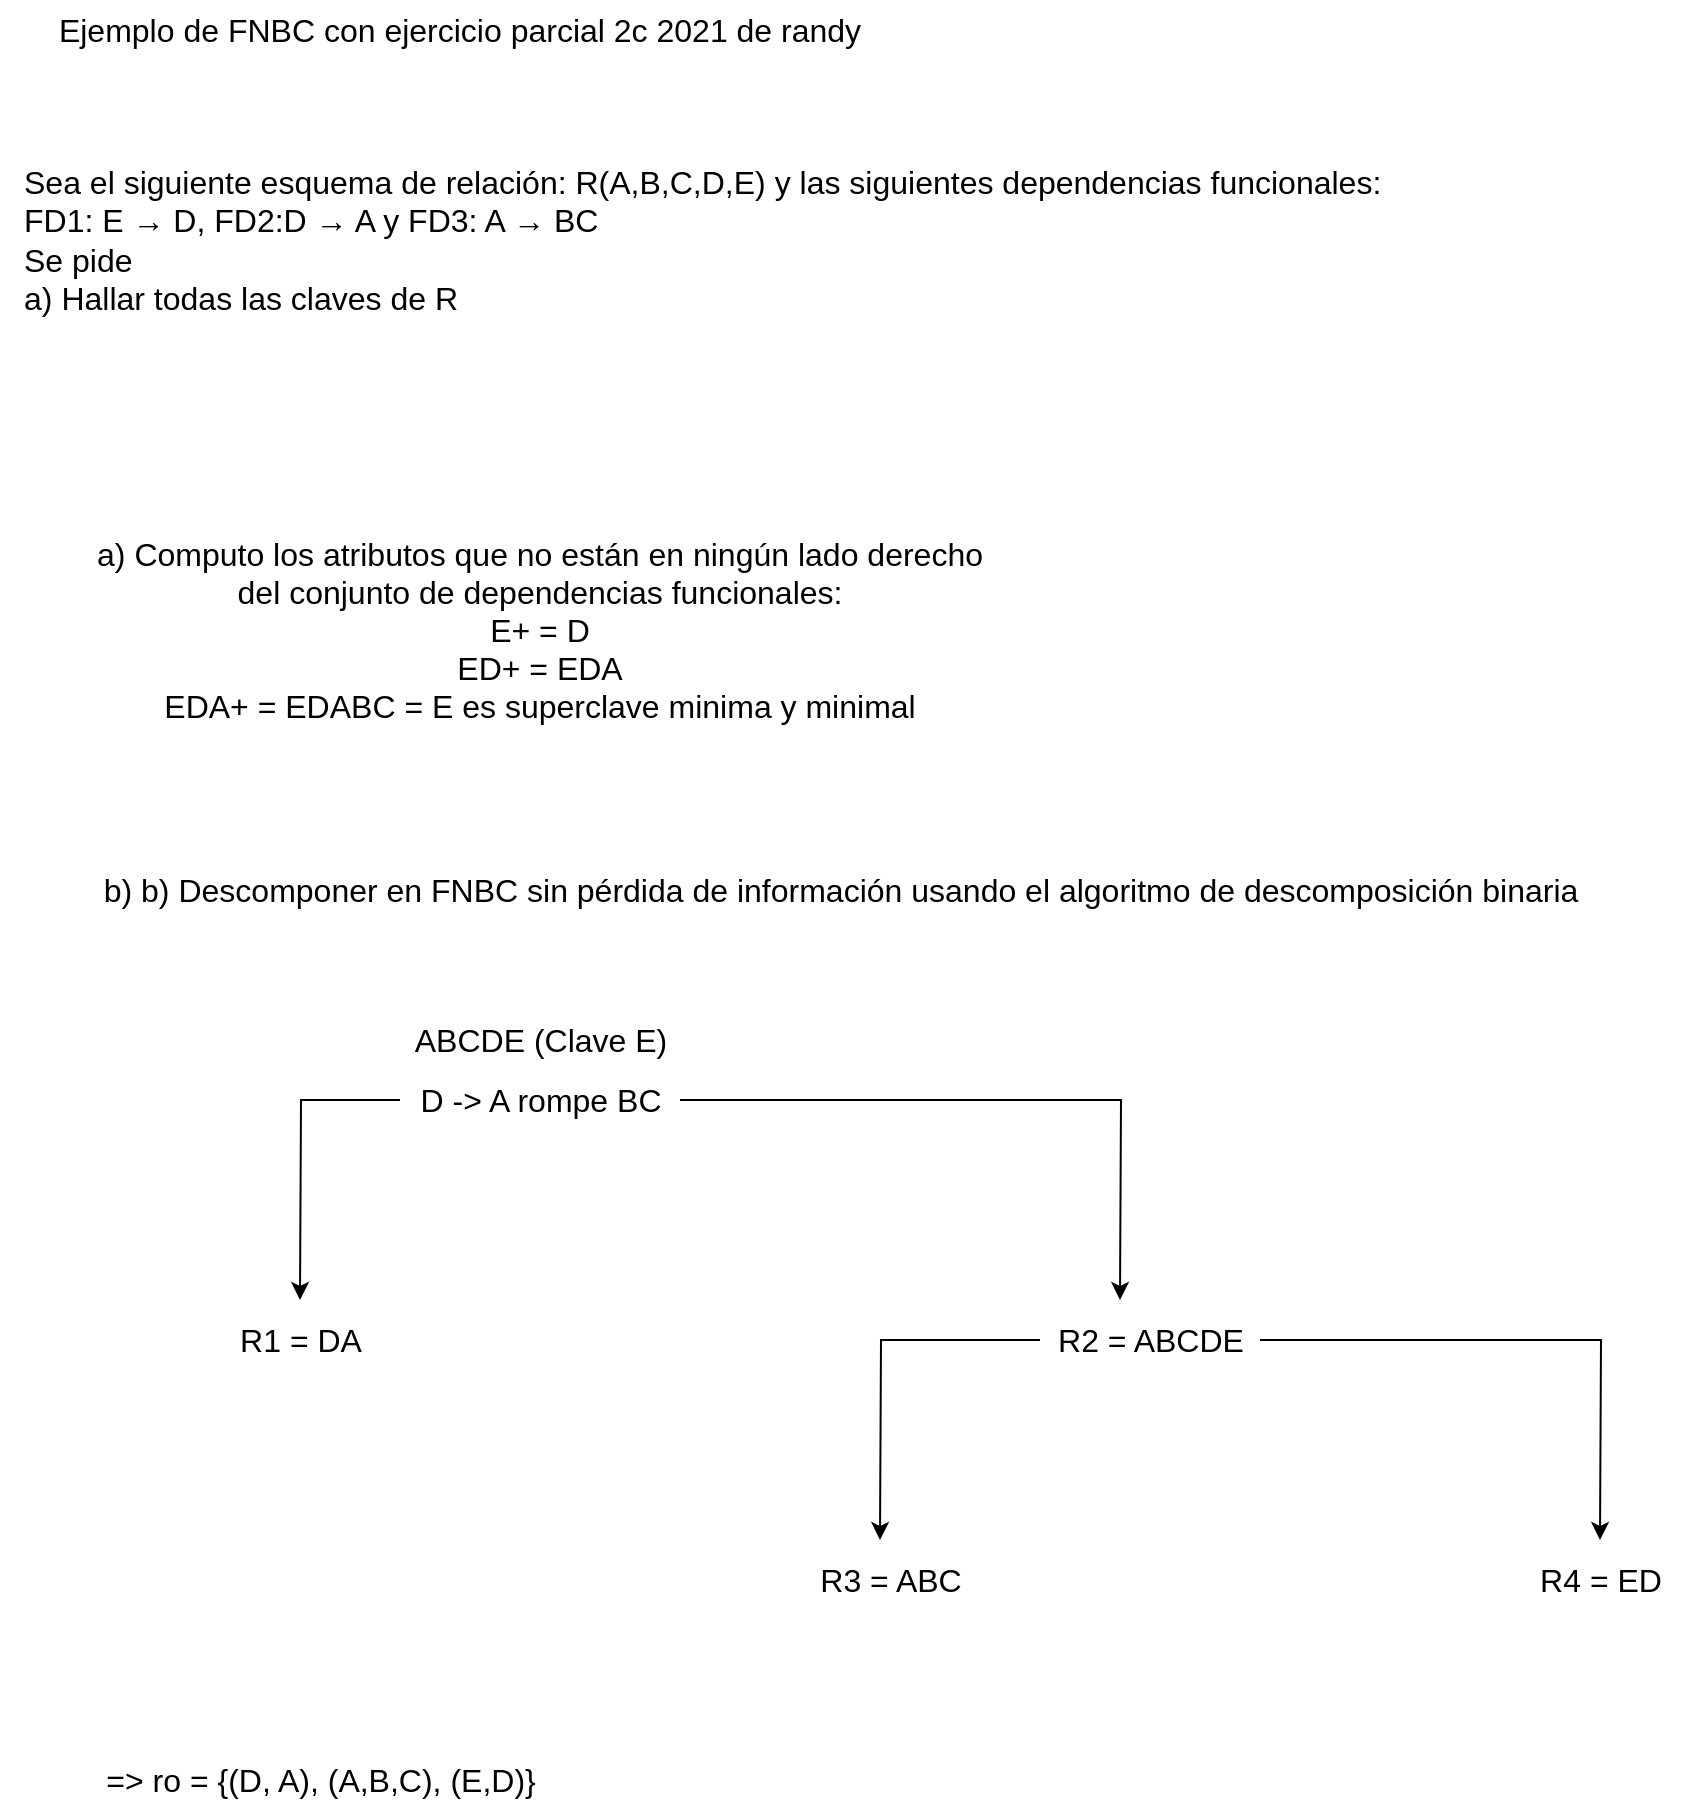 <mxfile version="15.8.3" type="github">
  <diagram id="U_IpD3sRhtiIfH9XHrqW" name="Page-1">
    <mxGraphModel dx="1422" dy="712" grid="1" gridSize="10" guides="1" tooltips="1" connect="1" arrows="1" fold="1" page="1" pageScale="1" pageWidth="850" pageHeight="1100" math="0" shadow="0">
      <root>
        <mxCell id="0" />
        <mxCell id="1" parent="0" />
        <mxCell id="NJXmGZfXKT6D_1BJAKLl-1" value="&lt;font style=&quot;font-size: 16px&quot;&gt;Ejemplo de FNBC con ejercicio parcial 2c 2021 de randy&lt;br&gt;&lt;/font&gt;" style="text;html=1;strokeColor=none;fillColor=none;align=center;verticalAlign=middle;whiteSpace=wrap;rounded=0;" vertex="1" parent="1">
          <mxGeometry x="10" y="20" width="440" height="30" as="geometry" />
        </mxCell>
        <mxCell id="NJXmGZfXKT6D_1BJAKLl-3" value="&lt;div align=&quot;left&quot;&gt;&lt;font style=&quot;font-size: 16px&quot;&gt;&lt;span style=&quot;left: 68.031px ; top: 296.24px ; font-family: sans-serif ; transform: scalex(0.885)&quot; dir=&quot;ltr&quot;&gt;Sea el siguiente esquema de relación:&lt;/span&gt;&lt;span style=&quot;left: 494.794px ; top: 296.24px ; font-family: sans-serif&quot; dir=&quot;ltr&quot;&gt; &lt;/span&gt;&lt;span style=&quot;left: 501.456px ; top: 296.24px ; font-family: sans-serif ; transform: scalex(0.973)&quot; dir=&quot;ltr&quot;&gt;R(A,B,C,D,E)&lt;/span&gt;&lt;span style=&quot;left: 646.727px ; top: 296.24px ; font-family: sans-serif&quot; dir=&quot;ltr&quot;&gt; &lt;/span&gt;&lt;span style=&quot;left: 653.389px ; top: 296.24px ; font-family: sans-serif ; transform: scalex(0.884)&quot; dir=&quot;ltr&quot;&gt;y las siguientes dependencias funcionales:&lt;/span&gt;&lt;/font&gt;&lt;br&gt;&lt;font style=&quot;font-size: 16px&quot;&gt;&lt;span style=&quot;left: 74.697px ; top: 328.64px ; font-family: sans-serif ; transform: scalex(0.978)&quot; dir=&quot;ltr&quot;&gt;FD1: E → D, FD2:D → A y  FD3: A → BC&lt;/span&gt;&lt;/font&gt;&lt;br&gt;&lt;font style=&quot;font-size: 16px&quot;&gt;&lt;span style=&quot;left: 68.031px ; top: 361.04px ; font-family: sans-serif ; transform: scalex(0.909)&quot; dir=&quot;ltr&quot;&gt;Se pide&lt;/span&gt;&lt;/font&gt;&lt;br&gt;&lt;font style=&quot;font-size: 16px&quot;&gt;&lt;span style=&quot;left: 111.232px ; top: 393.44px ; font-family: sans-serif ; transform: scalex(0.886)&quot; dir=&quot;ltr&quot;&gt;a)&lt;/span&gt;&lt;span style=&quot;left: 132.566px ; top: 393.44px ; font-family: sans-serif&quot; dir=&quot;ltr&quot;&gt; &lt;/span&gt;&lt;span style=&quot;left: 154.432px ; top: 393.44px ; font-family: sans-serif ; transform: scalex(0.896)&quot; dir=&quot;ltr&quot;&gt;Hallar todas las claves de R&lt;/span&gt;&lt;/font&gt;&lt;/div&gt;" style="text;html=1;strokeColor=none;fillColor=none;align=left;verticalAlign=middle;whiteSpace=wrap;rounded=0;" vertex="1" parent="1">
          <mxGeometry x="10" y="80" width="790" height="120" as="geometry" />
        </mxCell>
        <mxCell id="NJXmGZfXKT6D_1BJAKLl-4" value="&lt;div&gt;a) Computo los atributos que no están en ningún lado derecho del conjunto de dependencias funcionales:&lt;/div&gt;&lt;div&gt;E+ = D&lt;/div&gt;&lt;div&gt;ED+ = EDA&lt;/div&gt;&lt;div&gt;EDA+ = EDABC = E es superclave minima y minimal&lt;br&gt;&lt;/div&gt;" style="text;html=1;strokeColor=none;fillColor=none;align=center;verticalAlign=middle;whiteSpace=wrap;rounded=0;fontSize=16;" vertex="1" parent="1">
          <mxGeometry x="40" y="250" width="460" height="170" as="geometry" />
        </mxCell>
        <mxCell id="NJXmGZfXKT6D_1BJAKLl-5" value="&lt;font style=&quot;font-size: 16px&quot;&gt;b) &lt;span style=&quot;left: 111.232px ; top: 587.84px ; font-family: sans-serif ; transform: scalex(0.867)&quot; dir=&quot;ltr&quot;&gt;b)&lt;/span&gt;&lt;span style=&quot;left: 132.566px ; top: 587.84px ; font-family: sans-serif&quot; dir=&quot;ltr&quot;&gt; &lt;/span&gt;&lt;span style=&quot;left: 154.432px ; top: 587.84px ; font-family: sans-serif ; transform: scalex(0.889)&quot; dir=&quot;ltr&quot;&gt;Descomponer en FNBC sin pérdida de información usando el algoritmo de descomposición binaria&lt;/span&gt;&lt;/font&gt;" style="text;html=1;align=center;verticalAlign=middle;resizable=0;points=[];autosize=1;strokeColor=none;fillColor=none;fontSize=16;" vertex="1" parent="1">
          <mxGeometry y="450" width="840" height="30" as="geometry" />
        </mxCell>
        <mxCell id="NJXmGZfXKT6D_1BJAKLl-6" value="ABCDE (Clave E)" style="text;html=1;align=center;verticalAlign=middle;resizable=0;points=[];autosize=1;strokeColor=none;fillColor=none;fontSize=16;" vertex="1" parent="1">
          <mxGeometry x="200" y="530" width="140" height="20" as="geometry" />
        </mxCell>
        <mxCell id="NJXmGZfXKT6D_1BJAKLl-8" style="edgeStyle=orthogonalEdgeStyle;rounded=0;orthogonalLoop=1;jettySize=auto;html=1;fontSize=16;" edge="1" parent="1" source="NJXmGZfXKT6D_1BJAKLl-7">
          <mxGeometry relative="1" as="geometry">
            <mxPoint x="150" y="670" as="targetPoint" />
          </mxGeometry>
        </mxCell>
        <mxCell id="NJXmGZfXKT6D_1BJAKLl-10" style="edgeStyle=orthogonalEdgeStyle;rounded=0;orthogonalLoop=1;jettySize=auto;html=1;fontSize=16;" edge="1" parent="1" source="NJXmGZfXKT6D_1BJAKLl-7">
          <mxGeometry relative="1" as="geometry">
            <mxPoint x="560" y="670" as="targetPoint" />
          </mxGeometry>
        </mxCell>
        <mxCell id="NJXmGZfXKT6D_1BJAKLl-7" value="D -&amp;gt; A rompe BC" style="text;html=1;align=center;verticalAlign=middle;resizable=0;points=[];autosize=1;strokeColor=none;fillColor=none;fontSize=16;" vertex="1" parent="1">
          <mxGeometry x="200" y="560" width="140" height="20" as="geometry" />
        </mxCell>
        <mxCell id="NJXmGZfXKT6D_1BJAKLl-9" value="R1 = DA" style="text;html=1;align=center;verticalAlign=middle;resizable=0;points=[];autosize=1;strokeColor=none;fillColor=none;fontSize=16;" vertex="1" parent="1">
          <mxGeometry x="110" y="680" width="80" height="20" as="geometry" />
        </mxCell>
        <mxCell id="NJXmGZfXKT6D_1BJAKLl-12" style="edgeStyle=orthogonalEdgeStyle;rounded=0;orthogonalLoop=1;jettySize=auto;html=1;fontSize=16;" edge="1" parent="1" source="NJXmGZfXKT6D_1BJAKLl-11">
          <mxGeometry relative="1" as="geometry">
            <mxPoint x="440" y="790" as="targetPoint" />
          </mxGeometry>
        </mxCell>
        <mxCell id="NJXmGZfXKT6D_1BJAKLl-13" style="edgeStyle=orthogonalEdgeStyle;rounded=0;orthogonalLoop=1;jettySize=auto;html=1;fontSize=16;" edge="1" parent="1" source="NJXmGZfXKT6D_1BJAKLl-11">
          <mxGeometry relative="1" as="geometry">
            <mxPoint x="800" y="790" as="targetPoint" />
          </mxGeometry>
        </mxCell>
        <mxCell id="NJXmGZfXKT6D_1BJAKLl-11" value="R2 = ABCDE" style="text;html=1;align=center;verticalAlign=middle;resizable=0;points=[];autosize=1;strokeColor=none;fillColor=none;fontSize=16;" vertex="1" parent="1">
          <mxGeometry x="520" y="680" width="110" height="20" as="geometry" />
        </mxCell>
        <mxCell id="NJXmGZfXKT6D_1BJAKLl-14" value="R3 = ABC" style="text;html=1;align=center;verticalAlign=middle;resizable=0;points=[];autosize=1;strokeColor=none;fillColor=none;fontSize=16;" vertex="1" parent="1">
          <mxGeometry x="400" y="800" width="90" height="20" as="geometry" />
        </mxCell>
        <mxCell id="NJXmGZfXKT6D_1BJAKLl-15" value="R4 = ED" style="text;html=1;align=center;verticalAlign=middle;resizable=0;points=[];autosize=1;strokeColor=none;fillColor=none;fontSize=16;" vertex="1" parent="1">
          <mxGeometry x="760" y="800" width="80" height="20" as="geometry" />
        </mxCell>
        <mxCell id="NJXmGZfXKT6D_1BJAKLl-16" value="=&amp;gt; ro = {(D, A), (A,B,C), (E,D)}" style="text;html=1;align=center;verticalAlign=middle;resizable=0;points=[];autosize=1;strokeColor=none;fillColor=none;fontSize=16;" vertex="1" parent="1">
          <mxGeometry x="45" y="900" width="230" height="20" as="geometry" />
        </mxCell>
      </root>
    </mxGraphModel>
  </diagram>
</mxfile>
